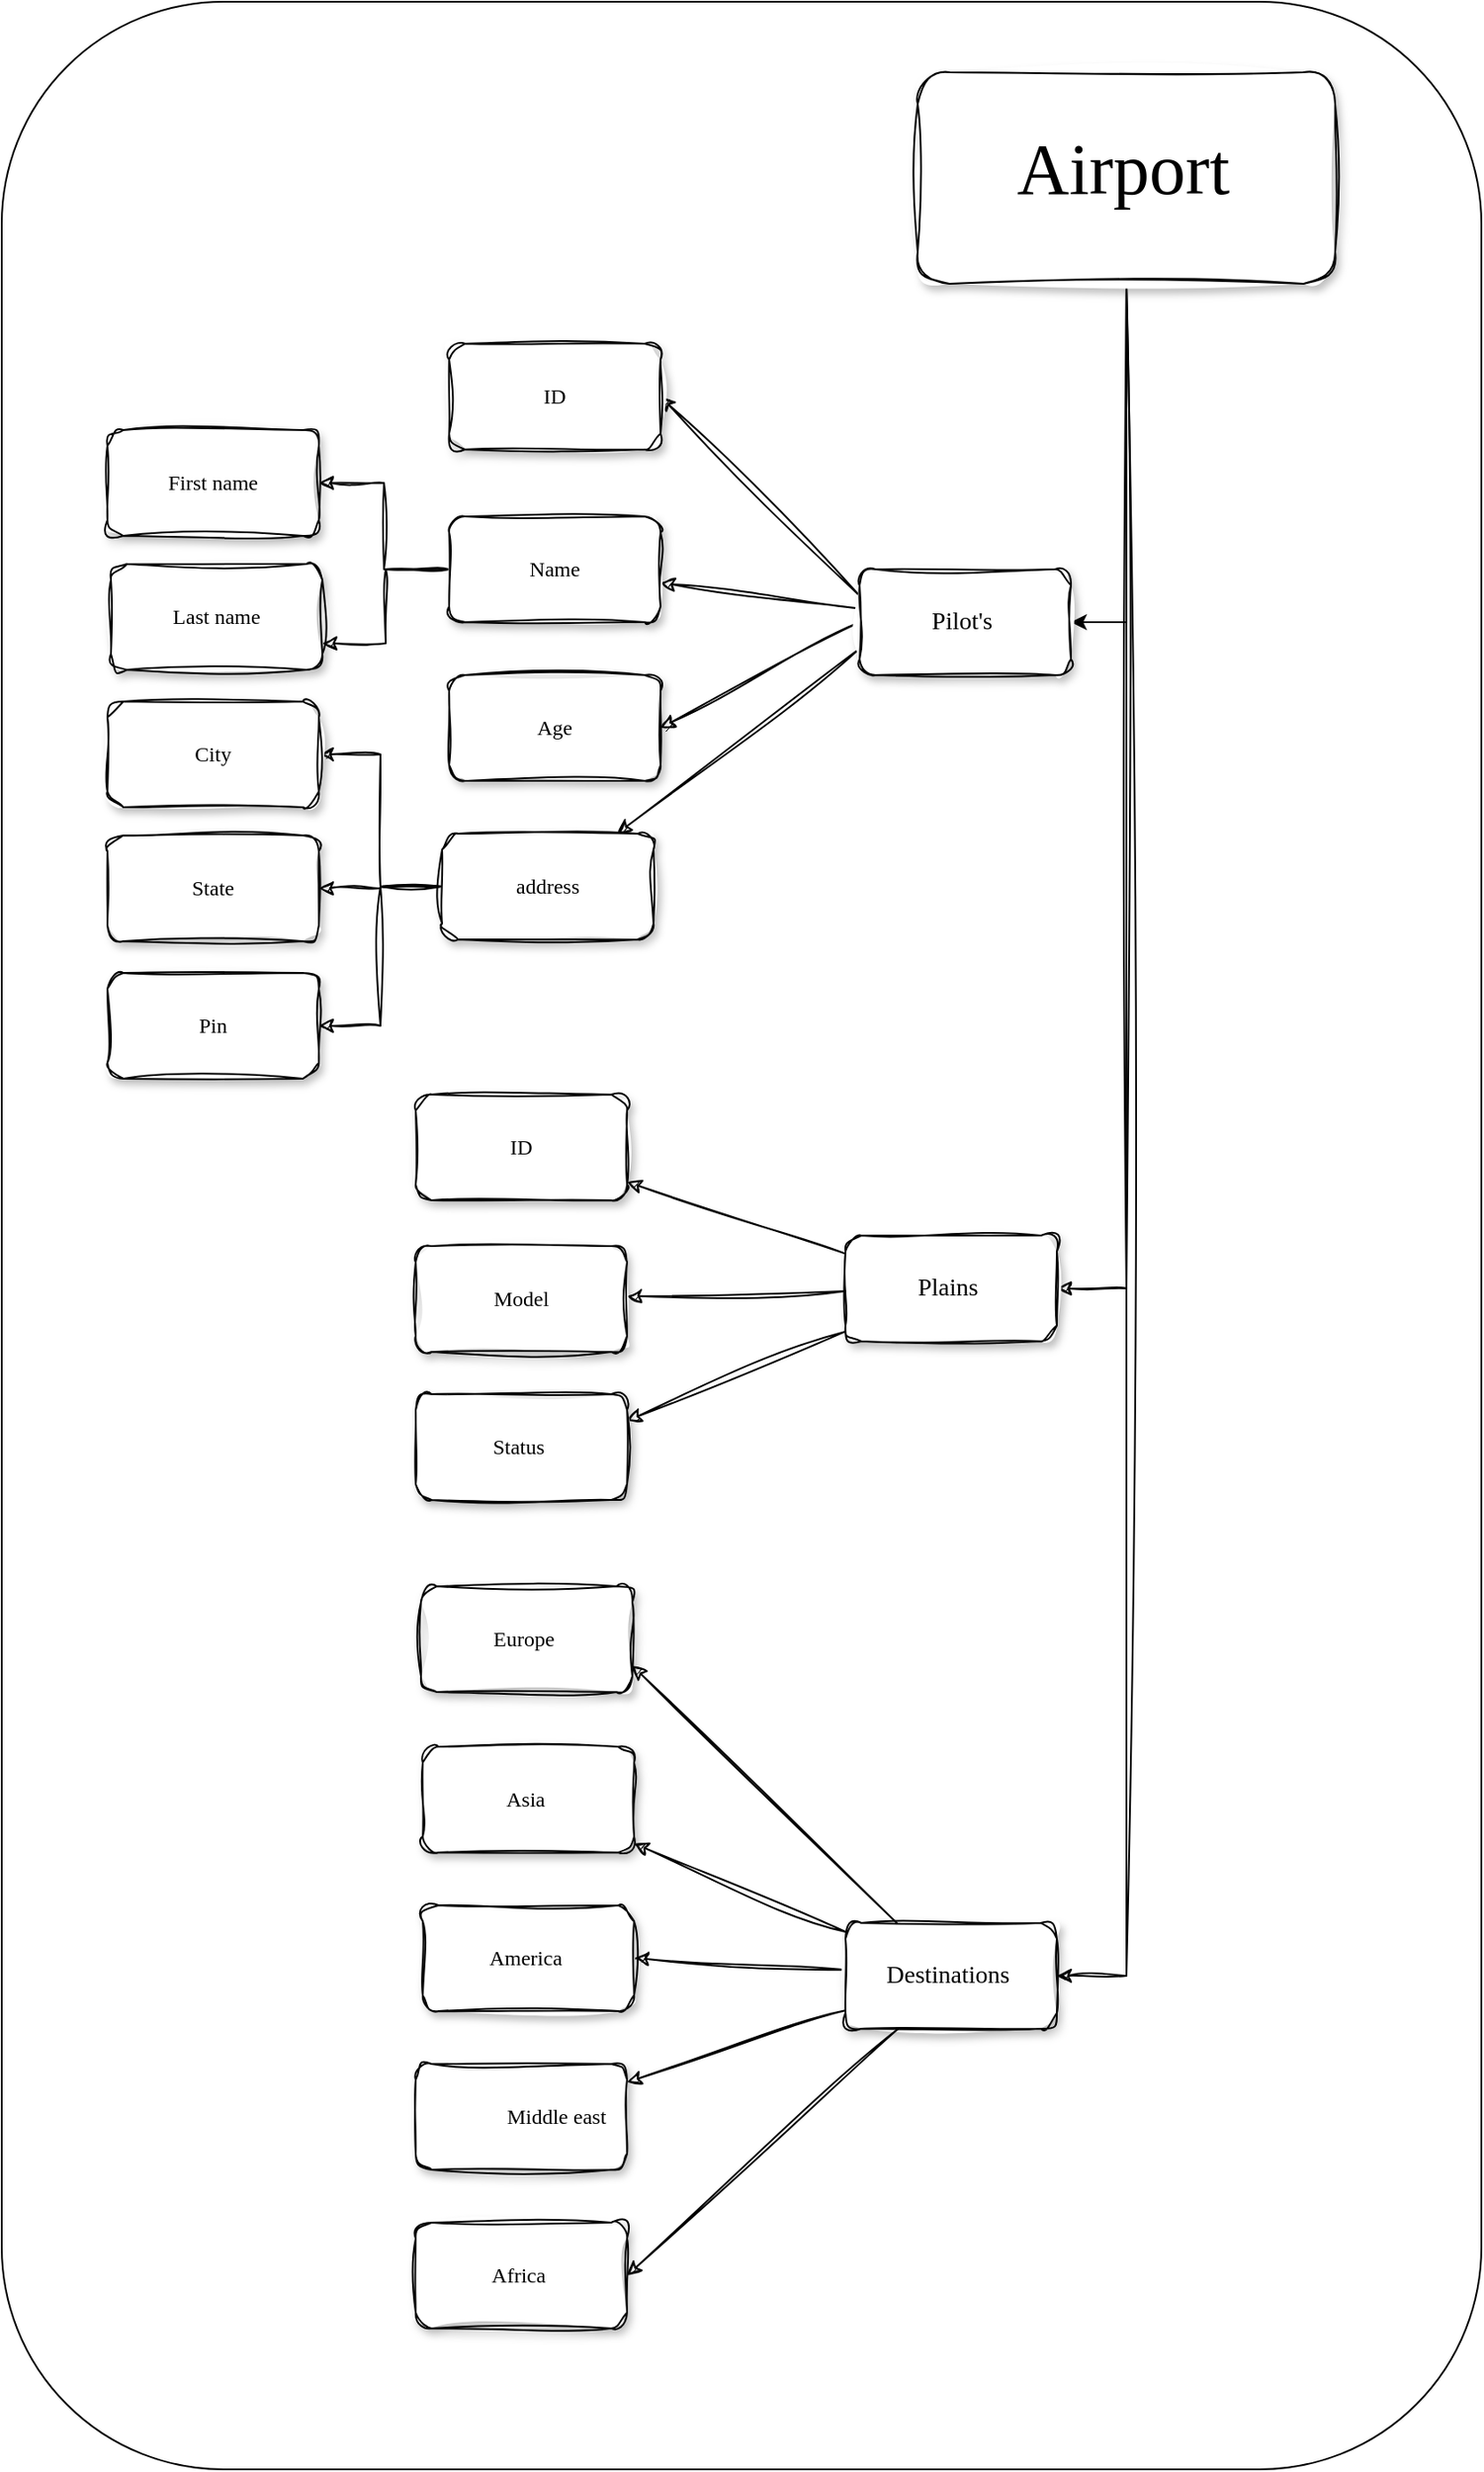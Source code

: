 <mxfile version="21.6.8" type="device">
  <diagram name="‫עמוד-1‬" id="uGnybBMJ2z26rtOZOS80">
    <mxGraphModel dx="1478" dy="1008" grid="1" gridSize="10" guides="1" tooltips="1" connect="1" arrows="1" fold="1" page="1" pageScale="1" pageWidth="827" pageHeight="1169" background="none" math="0" shadow="0">
      <root>
        <mxCell id="0" />
        <mxCell id="1" parent="0" />
        <mxCell id="xG4lmy55fqll6rvnVnFJ-50" style="edgeStyle=orthogonalEdgeStyle;rounded=0;orthogonalLoop=1;jettySize=auto;html=1;entryX=1;entryY=0.5;entryDx=0;entryDy=0;fontFamily=Comic Sans MS;sketch=1;curveFitting=1;jiggle=2;" edge="1" parent="1" source="xG4lmy55fqll6rvnVnFJ-2" target="xG4lmy55fqll6rvnVnFJ-36">
          <mxGeometry relative="1" as="geometry" />
        </mxCell>
        <mxCell id="xG4lmy55fqll6rvnVnFJ-52" style="edgeStyle=orthogonalEdgeStyle;rounded=0;orthogonalLoop=1;jettySize=auto;html=1;entryX=1;entryY=0.5;entryDx=0;entryDy=0;fontFamily=Comic Sans MS;sketch=1;curveFitting=1;jiggle=2;" edge="1" parent="1" source="xG4lmy55fqll6rvnVnFJ-2" target="xG4lmy55fqll6rvnVnFJ-45">
          <mxGeometry relative="1" as="geometry" />
        </mxCell>
        <mxCell id="xG4lmy55fqll6rvnVnFJ-66" style="edgeStyle=orthogonalEdgeStyle;rounded=0;orthogonalLoop=1;jettySize=auto;html=1;entryX=1;entryY=0.5;entryDx=0;entryDy=0;" edge="1" parent="1" source="xG4lmy55fqll6rvnVnFJ-2" target="xG4lmy55fqll6rvnVnFJ-7">
          <mxGeometry relative="1" as="geometry" />
        </mxCell>
        <mxCell id="xG4lmy55fqll6rvnVnFJ-2" value="&lt;div style=&quot;line-height: 19px;&quot;&gt;&lt;span style=&quot;background-color: rgb(255, 255, 255);&quot;&gt;&lt;font style=&quot;font-size: 41px;&quot;&gt;Airport&lt;/font&gt;&lt;span style=&quot;font-size: 14px;&quot;&gt;&amp;nbsp;&lt;/span&gt;&lt;/span&gt;&lt;/div&gt;" style="rounded=1;whiteSpace=wrap;html=1;glass=0;shadow=1;sketch=1;curveFitting=1;jiggle=2;strokeColor=default;fontFamily=Comic Sans MS;" vertex="1" parent="1">
          <mxGeometry x="1300" y="110" width="237" height="120" as="geometry" />
        </mxCell>
        <mxCell id="xG4lmy55fqll6rvnVnFJ-3" value="" style="rounded=1;orthogonalLoop=1;jettySize=auto;html=1;strokeColor=default;sketch=1;curveFitting=1;jiggle=2;fontFamily=Comic Sans MS;exitX=0;exitY=0.75;exitDx=0;exitDy=0;" edge="1" parent="1" source="xG4lmy55fqll6rvnVnFJ-7" target="xG4lmy55fqll6rvnVnFJ-8">
          <mxGeometry relative="1" as="geometry" />
        </mxCell>
        <mxCell id="xG4lmy55fqll6rvnVnFJ-4" value="" style="rounded=0;orthogonalLoop=1;jettySize=auto;html=1;sketch=1;curveFitting=1;jiggle=2;fontFamily=Comic Sans MS;" edge="1" parent="1" source="xG4lmy55fqll6rvnVnFJ-7" target="xG4lmy55fqll6rvnVnFJ-9">
          <mxGeometry relative="1" as="geometry" />
        </mxCell>
        <mxCell id="xG4lmy55fqll6rvnVnFJ-5" value="" style="rounded=0;orthogonalLoop=1;jettySize=auto;html=1;sketch=1;curveFitting=1;jiggle=2;fontFamily=Comic Sans MS;entryX=1;entryY=0.5;entryDx=0;entryDy=0;exitX=0;exitY=0.25;exitDx=0;exitDy=0;" edge="1" parent="1" source="xG4lmy55fqll6rvnVnFJ-7" target="xG4lmy55fqll6rvnVnFJ-10">
          <mxGeometry relative="1" as="geometry" />
        </mxCell>
        <mxCell id="xG4lmy55fqll6rvnVnFJ-6" style="rounded=0;orthogonalLoop=1;jettySize=auto;html=1;entryX=1;entryY=0.5;entryDx=0;entryDy=0;sketch=1;curveFitting=1;jiggle=2;fontFamily=Comic Sans MS;exitX=0;exitY=0.5;exitDx=0;exitDy=0;" edge="1" parent="1" source="xG4lmy55fqll6rvnVnFJ-7" target="xG4lmy55fqll6rvnVnFJ-11">
          <mxGeometry relative="1" as="geometry">
            <mxPoint x="1150" y="510" as="targetPoint" />
          </mxGeometry>
        </mxCell>
        <mxCell id="xG4lmy55fqll6rvnVnFJ-7" value="&lt;p&gt;&lt;span style=&quot;font-size: 14px; background-color: rgb(255, 255, 255);&quot;&gt;Pilot&#39;s&amp;nbsp;&lt;/span&gt;&lt;/p&gt;" style="rounded=1;whiteSpace=wrap;html=1;glass=0;shadow=1;sketch=1;curveFitting=1;jiggle=2;fontFamily=Comic Sans MS;" vertex="1" parent="1">
          <mxGeometry x="1267" y="392" width="120" height="60" as="geometry" />
        </mxCell>
        <mxCell id="xG4lmy55fqll6rvnVnFJ-57" style="edgeStyle=orthogonalEdgeStyle;rounded=0;orthogonalLoop=1;jettySize=auto;html=1;entryX=1;entryY=0.5;entryDx=0;entryDy=0;fontFamily=Comic Sans MS;sketch=1;curveFitting=1;jiggle=2;" edge="1" parent="1" source="xG4lmy55fqll6rvnVnFJ-8" target="xG4lmy55fqll6rvnVnFJ-55">
          <mxGeometry relative="1" as="geometry" />
        </mxCell>
        <mxCell id="xG4lmy55fqll6rvnVnFJ-58" style="edgeStyle=orthogonalEdgeStyle;rounded=0;orthogonalLoop=1;jettySize=auto;html=1;fontFamily=Comic Sans MS;sketch=1;curveFitting=1;jiggle=2;" edge="1" parent="1" source="xG4lmy55fqll6rvnVnFJ-8" target="xG4lmy55fqll6rvnVnFJ-56">
          <mxGeometry relative="1" as="geometry" />
        </mxCell>
        <mxCell id="xG4lmy55fqll6rvnVnFJ-68" style="edgeStyle=orthogonalEdgeStyle;rounded=0;orthogonalLoop=1;jettySize=auto;html=1;entryX=1;entryY=0.5;entryDx=0;entryDy=0;fontFamily=Comic Sans MS;sketch=1;curveFitting=1;jiggle=2;" edge="1" parent="1" source="xG4lmy55fqll6rvnVnFJ-8" target="xG4lmy55fqll6rvnVnFJ-67">
          <mxGeometry relative="1" as="geometry" />
        </mxCell>
        <mxCell id="xG4lmy55fqll6rvnVnFJ-8" value="address" style="rounded=1;whiteSpace=wrap;html=1;aspect=fixed;glass=0;shadow=1;sketch=1;curveFitting=1;jiggle=2;fontFamily=Comic Sans MS;" vertex="1" parent="1">
          <mxGeometry x="1030" y="542" width="120" height="60" as="geometry" />
        </mxCell>
        <mxCell id="xG4lmy55fqll6rvnVnFJ-61" style="edgeStyle=orthogonalEdgeStyle;rounded=0;orthogonalLoop=1;jettySize=auto;html=1;fontFamily=Comic Sans MS;sketch=1;curveFitting=1;jiggle=2;" edge="1" parent="1" source="xG4lmy55fqll6rvnVnFJ-9" target="xG4lmy55fqll6rvnVnFJ-59">
          <mxGeometry relative="1" as="geometry" />
        </mxCell>
        <mxCell id="xG4lmy55fqll6rvnVnFJ-62" style="edgeStyle=orthogonalEdgeStyle;rounded=0;orthogonalLoop=1;jettySize=auto;html=1;entryX=1;entryY=0.75;entryDx=0;entryDy=0;fontFamily=Comic Sans MS;sketch=1;curveFitting=1;jiggle=2;" edge="1" parent="1" source="xG4lmy55fqll6rvnVnFJ-9" target="xG4lmy55fqll6rvnVnFJ-60">
          <mxGeometry relative="1" as="geometry" />
        </mxCell>
        <mxCell id="xG4lmy55fqll6rvnVnFJ-9" value="Name" style="rounded=1;whiteSpace=wrap;html=1;aspect=fixed;glass=0;shadow=1;sketch=1;curveFitting=1;jiggle=2;fontFamily=Comic Sans MS;" vertex="1" parent="1">
          <mxGeometry x="1034" y="362" width="120" height="60" as="geometry" />
        </mxCell>
        <mxCell id="xG4lmy55fqll6rvnVnFJ-10" value="ID" style="rounded=1;whiteSpace=wrap;html=1;gradientColor=none;aspect=fixed;glass=0;shadow=1;sketch=1;curveFitting=1;jiggle=2;fontFamily=Comic Sans MS;labelBackgroundColor=none;" vertex="1" parent="1">
          <mxGeometry x="1034" y="264" width="120" height="60" as="geometry" />
        </mxCell>
        <mxCell id="xG4lmy55fqll6rvnVnFJ-11" value="Age" style="rounded=1;whiteSpace=wrap;html=1;aspect=fixed;glass=0;shadow=1;sketch=1;curveFitting=1;jiggle=2;fontFamily=Comic Sans MS;" vertex="1" parent="1">
          <mxGeometry x="1034" y="452" width="120" height="60" as="geometry" />
        </mxCell>
        <mxCell id="xG4lmy55fqll6rvnVnFJ-33" value="" style="rounded=0;orthogonalLoop=1;jettySize=auto;html=1;sketch=1;curveFitting=1;jiggle=2;fontFamily=Comic Sans MS;" edge="1" source="xG4lmy55fqll6rvnVnFJ-36" target="xG4lmy55fqll6rvnVnFJ-38" parent="1">
          <mxGeometry relative="1" as="geometry" />
        </mxCell>
        <mxCell id="xG4lmy55fqll6rvnVnFJ-34" value="" style="rounded=0;orthogonalLoop=1;jettySize=auto;html=1;sketch=1;curveFitting=1;jiggle=2;fontFamily=Comic Sans MS;" edge="1" source="xG4lmy55fqll6rvnVnFJ-36" target="xG4lmy55fqll6rvnVnFJ-39" parent="1">
          <mxGeometry relative="1" as="geometry" />
        </mxCell>
        <mxCell id="xG4lmy55fqll6rvnVnFJ-35" style="rounded=0;orthogonalLoop=1;jettySize=auto;html=1;entryX=1;entryY=0.25;entryDx=0;entryDy=0;sketch=1;curveFitting=1;jiggle=2;fontFamily=Comic Sans MS;" edge="1" source="xG4lmy55fqll6rvnVnFJ-36" target="xG4lmy55fqll6rvnVnFJ-40" parent="1">
          <mxGeometry relative="1" as="geometry">
            <mxPoint x="1142" y="924" as="targetPoint" />
          </mxGeometry>
        </mxCell>
        <mxCell id="xG4lmy55fqll6rvnVnFJ-36" value="&lt;p&gt;&lt;span style=&quot;font-size: 14px; background-color: rgb(255, 255, 255);&quot;&gt;Plains&amp;nbsp;&lt;/span&gt;&lt;/p&gt;" style="rounded=1;whiteSpace=wrap;html=1;glass=0;shadow=1;sketch=1;curveFitting=1;jiggle=2;fontFamily=Comic Sans MS;" vertex="1" parent="1">
          <mxGeometry x="1259" y="770" width="120" height="60" as="geometry" />
        </mxCell>
        <mxCell id="xG4lmy55fqll6rvnVnFJ-38" value="Model" style="rounded=1;whiteSpace=wrap;html=1;aspect=fixed;glass=0;shadow=1;sketch=1;curveFitting=1;jiggle=2;fontFamily=Comic Sans MS;" vertex="1" parent="1">
          <mxGeometry x="1015" y="776" width="120" height="60" as="geometry" />
        </mxCell>
        <mxCell id="xG4lmy55fqll6rvnVnFJ-39" value="ID" style="rounded=1;whiteSpace=wrap;html=1;gradientColor=none;aspect=fixed;glass=0;shadow=1;sketch=1;curveFitting=1;jiggle=2;fontFamily=Comic Sans MS;labelBackgroundColor=none;" vertex="1" parent="1">
          <mxGeometry x="1015" y="690" width="120" height="60" as="geometry" />
        </mxCell>
        <mxCell id="xG4lmy55fqll6rvnVnFJ-40" value="Status&amp;nbsp;" style="rounded=1;whiteSpace=wrap;html=1;aspect=fixed;glass=0;shadow=1;sketch=1;curveFitting=1;jiggle=2;fontFamily=Comic Sans MS;" vertex="1" parent="1">
          <mxGeometry x="1015" y="860" width="120" height="60" as="geometry" />
        </mxCell>
        <mxCell id="xG4lmy55fqll6rvnVnFJ-41" value="" style="rounded=0;orthogonalLoop=1;jettySize=auto;html=1;strokeColor=default;sketch=1;curveFitting=1;jiggle=2;fontFamily=Comic Sans MS;" edge="1" source="xG4lmy55fqll6rvnVnFJ-45" target="xG4lmy55fqll6rvnVnFJ-46" parent="1">
          <mxGeometry relative="1" as="geometry" />
        </mxCell>
        <mxCell id="xG4lmy55fqll6rvnVnFJ-42" value="" style="rounded=0;orthogonalLoop=1;jettySize=auto;html=1;sketch=1;curveFitting=1;jiggle=2;fontFamily=Comic Sans MS;" edge="1" source="xG4lmy55fqll6rvnVnFJ-45" target="xG4lmy55fqll6rvnVnFJ-47" parent="1">
          <mxGeometry relative="1" as="geometry" />
        </mxCell>
        <mxCell id="xG4lmy55fqll6rvnVnFJ-43" value="" style="rounded=0;orthogonalLoop=1;jettySize=auto;html=1;sketch=1;curveFitting=1;jiggle=2;fontFamily=Comic Sans MS;entryX=1;entryY=0.75;entryDx=0;entryDy=0;" edge="1" source="xG4lmy55fqll6rvnVnFJ-45" target="xG4lmy55fqll6rvnVnFJ-48" parent="1">
          <mxGeometry relative="1" as="geometry" />
        </mxCell>
        <mxCell id="xG4lmy55fqll6rvnVnFJ-44" style="rounded=0;orthogonalLoop=1;jettySize=auto;html=1;entryX=1;entryY=0.5;entryDx=0;entryDy=0;sketch=1;curveFitting=1;jiggle=2;fontFamily=Comic Sans MS;" edge="1" source="xG4lmy55fqll6rvnVnFJ-45" target="xG4lmy55fqll6rvnVnFJ-49" parent="1">
          <mxGeometry relative="1" as="geometry">
            <mxPoint x="1135" y="1208" as="targetPoint" />
          </mxGeometry>
        </mxCell>
        <mxCell id="xG4lmy55fqll6rvnVnFJ-45" value="&lt;p&gt;&lt;span style=&quot;font-size: 14px; background-color: rgb(255, 255, 255);&quot;&gt;Destinations&amp;nbsp;&lt;/span&gt;&lt;/p&gt;" style="rounded=1;whiteSpace=wrap;html=1;glass=0;shadow=1;sketch=1;curveFitting=1;jiggle=2;fontFamily=Comic Sans MS;" vertex="1" parent="1">
          <mxGeometry x="1259" y="1160" width="120" height="60" as="geometry" />
        </mxCell>
        <mxCell id="xG4lmy55fqll6rvnVnFJ-46" value="&lt;blockquote style=&quot;margin: 0 0 0 40px; border: none; padding: 0px;&quot;&gt;Middle east&lt;/blockquote&gt;" style="rounded=1;whiteSpace=wrap;html=1;aspect=fixed;glass=0;shadow=1;sketch=1;curveFitting=1;jiggle=2;fontFamily=Comic Sans MS;" vertex="1" parent="1">
          <mxGeometry x="1015" y="1240" width="120" height="60" as="geometry" />
        </mxCell>
        <mxCell id="xG4lmy55fqll6rvnVnFJ-47" value="Asia&amp;nbsp;" style="rounded=1;whiteSpace=wrap;html=1;aspect=fixed;glass=0;shadow=1;sketch=1;curveFitting=1;jiggle=2;fontFamily=Comic Sans MS;" vertex="1" parent="1">
          <mxGeometry x="1019" y="1060" width="120" height="60" as="geometry" />
        </mxCell>
        <mxCell id="xG4lmy55fqll6rvnVnFJ-48" value="Europe&amp;nbsp;" style="rounded=1;whiteSpace=wrap;html=1;gradientColor=none;aspect=fixed;glass=0;shadow=1;sketch=1;curveFitting=1;jiggle=2;fontFamily=Comic Sans MS;labelBackgroundColor=none;" vertex="1" parent="1">
          <mxGeometry x="1018" y="969" width="120" height="60" as="geometry" />
        </mxCell>
        <mxCell id="xG4lmy55fqll6rvnVnFJ-49" value="America&amp;nbsp;" style="rounded=1;whiteSpace=wrap;html=1;aspect=fixed;glass=0;shadow=1;sketch=1;curveFitting=1;jiggle=2;fontFamily=Comic Sans MS;" vertex="1" parent="1">
          <mxGeometry x="1019" y="1150" width="120" height="60" as="geometry" />
        </mxCell>
        <mxCell id="xG4lmy55fqll6rvnVnFJ-55" value="City" style="rounded=1;whiteSpace=wrap;html=1;aspect=fixed;glass=0;shadow=1;sketch=1;curveFitting=1;jiggle=2;fontFamily=Comic Sans MS;" vertex="1" parent="1">
          <mxGeometry x="840" y="467" width="120" height="60" as="geometry" />
        </mxCell>
        <mxCell id="xG4lmy55fqll6rvnVnFJ-56" value="State" style="rounded=1;whiteSpace=wrap;html=1;aspect=fixed;glass=0;shadow=1;sketch=1;curveFitting=1;jiggle=2;fontFamily=Comic Sans MS;" vertex="1" parent="1">
          <mxGeometry x="840" y="543" width="120" height="60" as="geometry" />
        </mxCell>
        <mxCell id="xG4lmy55fqll6rvnVnFJ-59" value="First name" style="rounded=1;whiteSpace=wrap;html=1;aspect=fixed;glass=0;shadow=1;sketch=1;curveFitting=1;jiggle=2;fontFamily=Comic Sans MS;" vertex="1" parent="1">
          <mxGeometry x="840" y="313" width="120" height="60" as="geometry" />
        </mxCell>
        <mxCell id="xG4lmy55fqll6rvnVnFJ-60" value="Last name" style="rounded=1;whiteSpace=wrap;html=1;aspect=fixed;glass=0;shadow=1;sketch=1;curveFitting=1;jiggle=2;fontFamily=Comic Sans MS;" vertex="1" parent="1">
          <mxGeometry x="842" y="389" width="120" height="60" as="geometry" />
        </mxCell>
        <mxCell id="xG4lmy55fqll6rvnVnFJ-63" value="Africa&amp;nbsp;" style="rounded=1;whiteSpace=wrap;html=1;aspect=fixed;glass=0;shadow=1;sketch=1;curveFitting=1;jiggle=2;fontFamily=Comic Sans MS;" vertex="1" parent="1">
          <mxGeometry x="1015" y="1330" width="120" height="60" as="geometry" />
        </mxCell>
        <mxCell id="xG4lmy55fqll6rvnVnFJ-65" value="" style="rounded=0;orthogonalLoop=1;jettySize=auto;html=1;strokeColor=default;sketch=1;curveFitting=1;jiggle=2;fontFamily=Comic Sans MS;exitX=0.25;exitY=1;exitDx=0;exitDy=0;entryX=1;entryY=0.5;entryDx=0;entryDy=0;" edge="1" parent="1" source="xG4lmy55fqll6rvnVnFJ-45" target="xG4lmy55fqll6rvnVnFJ-63">
          <mxGeometry relative="1" as="geometry">
            <mxPoint x="1275" y="1160" as="sourcePoint" />
            <mxPoint x="1132" y="1250" as="targetPoint" />
          </mxGeometry>
        </mxCell>
        <mxCell id="xG4lmy55fqll6rvnVnFJ-67" value="Pin" style="rounded=1;whiteSpace=wrap;html=1;aspect=fixed;glass=0;shadow=1;sketch=1;curveFitting=1;jiggle=2;fontFamily=Comic Sans MS;" vertex="1" parent="1">
          <mxGeometry x="840" y="621" width="120" height="60" as="geometry" />
        </mxCell>
        <mxCell id="xG4lmy55fqll6rvnVnFJ-71" value="" style="rounded=1;whiteSpace=wrap;html=1;fillColor=none;" vertex="1" parent="1">
          <mxGeometry x="780" y="70" width="840" height="1400" as="geometry" />
        </mxCell>
      </root>
    </mxGraphModel>
  </diagram>
</mxfile>
